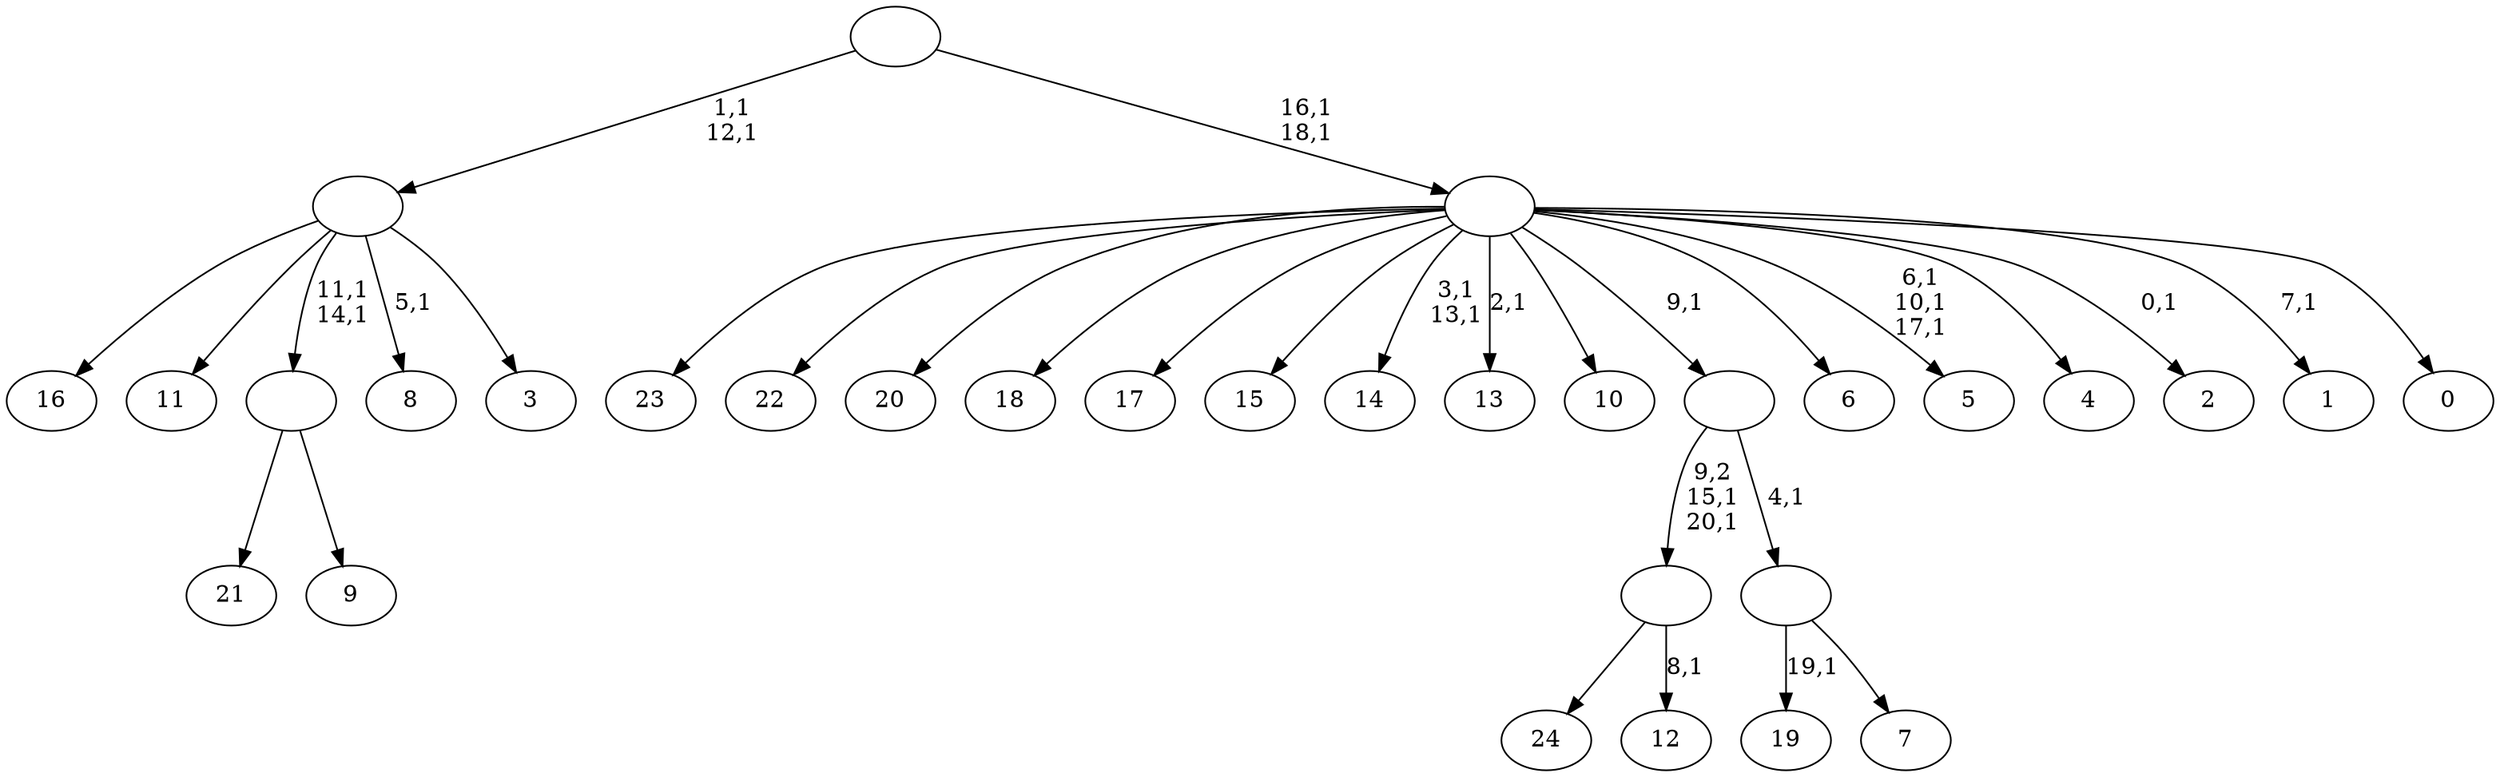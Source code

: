 digraph T {
	46 [label="24"]
	45 [label="23"]
	44 [label="22"]
	43 [label="21"]
	42 [label="20"]
	41 [label="19"]
	39 [label="18"]
	38 [label="17"]
	37 [label="16"]
	36 [label="15"]
	35 [label="14"]
	32 [label="13"]
	30 [label="12"]
	28 [label=""]
	26 [label="11"]
	25 [label="10"]
	24 [label="9"]
	23 [label=""]
	21 [label="8"]
	19 [label="7"]
	18 [label=""]
	17 [label=""]
	16 [label="6"]
	15 [label="5"]
	11 [label="4"]
	10 [label="3"]
	9 [label=""]
	7 [label="2"]
	5 [label="1"]
	3 [label="0"]
	2 [label=""]
	0 [label=""]
	28 -> 30 [label="8,1"]
	28 -> 46 [label=""]
	23 -> 43 [label=""]
	23 -> 24 [label=""]
	18 -> 41 [label="19,1"]
	18 -> 19 [label=""]
	17 -> 28 [label="9,2\n15,1\n20,1"]
	17 -> 18 [label="4,1"]
	9 -> 21 [label="5,1"]
	9 -> 23 [label="11,1\n14,1"]
	9 -> 37 [label=""]
	9 -> 26 [label=""]
	9 -> 10 [label=""]
	2 -> 5 [label="7,1"]
	2 -> 7 [label="0,1"]
	2 -> 15 [label="6,1\n10,1\n17,1"]
	2 -> 32 [label="2,1"]
	2 -> 35 [label="3,1\n13,1"]
	2 -> 45 [label=""]
	2 -> 44 [label=""]
	2 -> 42 [label=""]
	2 -> 39 [label=""]
	2 -> 38 [label=""]
	2 -> 36 [label=""]
	2 -> 25 [label=""]
	2 -> 17 [label="9,1"]
	2 -> 16 [label=""]
	2 -> 11 [label=""]
	2 -> 3 [label=""]
	0 -> 2 [label="16,1\n18,1"]
	0 -> 9 [label="1,1\n12,1"]
}
